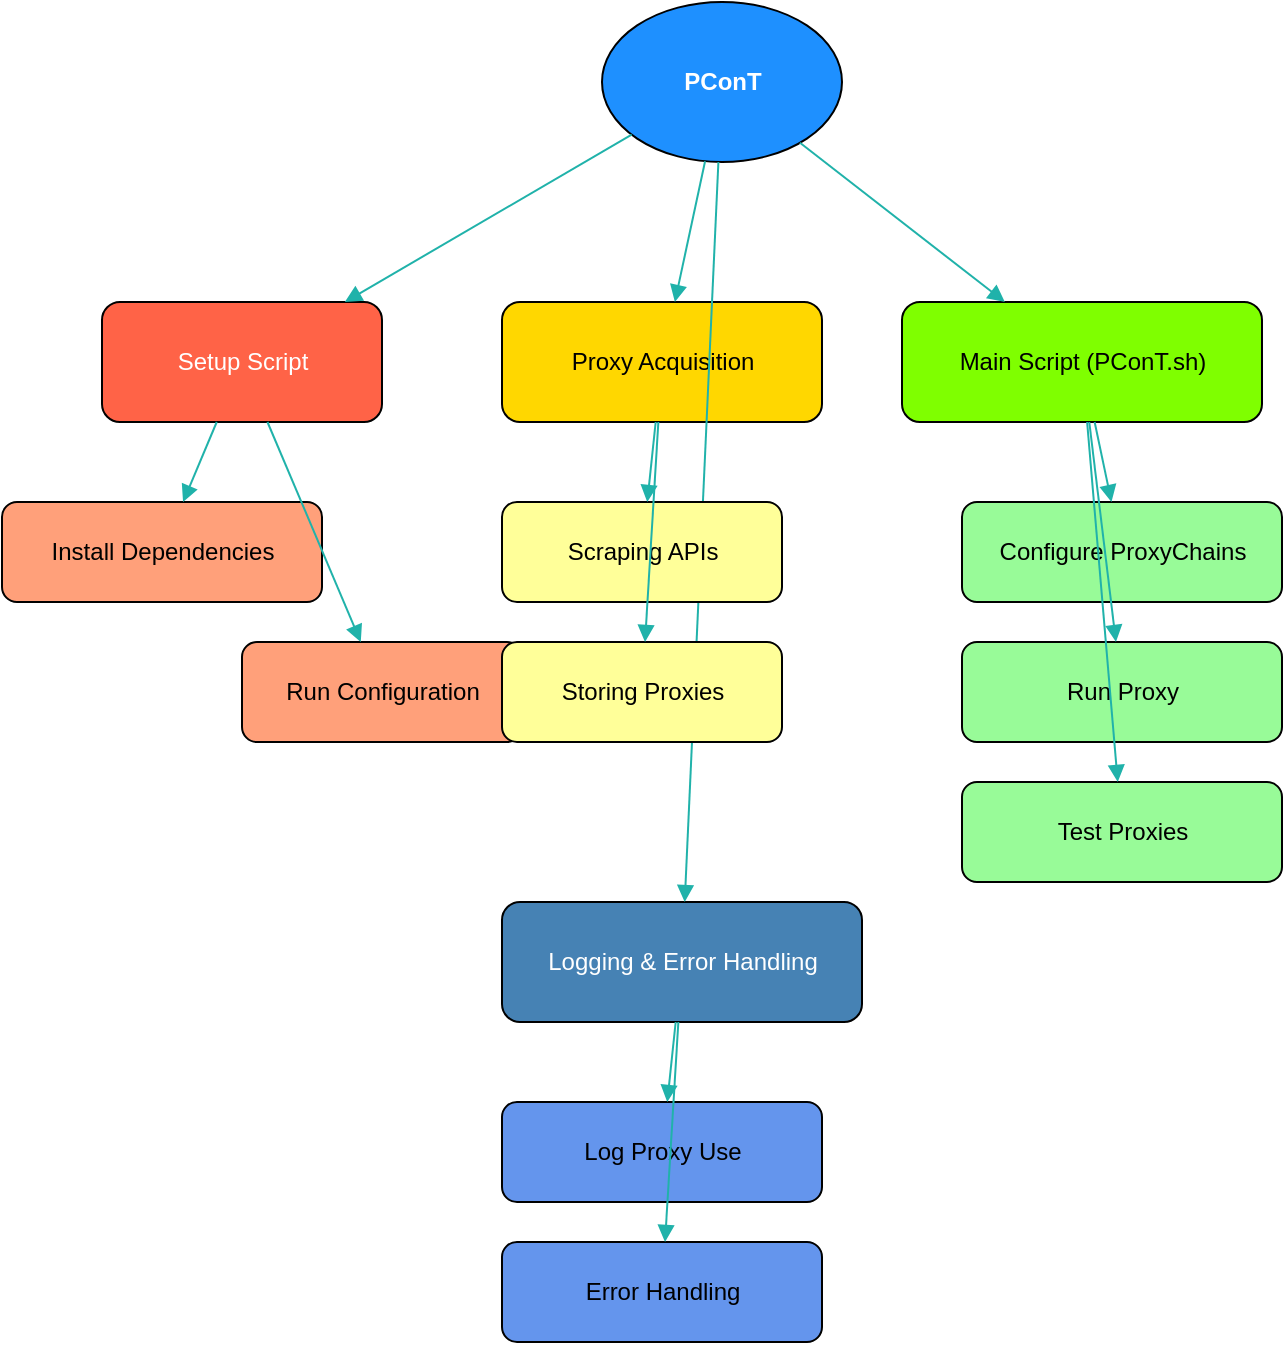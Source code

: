 <?xml version="1.0" encoding="UTF-8"?>
<mxfile version="15.8.7" type="device">
  <diagram id="complexProjectDiagram" name="PConT Complex Project Outline">
    <mxGraphModel dx="1024" dy="768" grid="1" gridSize="10" guides="1" tooltips="1" connect="1" arrows="1" fold="1" page="1" pageScale="1" pageWidth="850" pageHeight="1100" math="0" shadow="0">
      <root>
        <mxCell id="0"/>
        <mxCell id="1" parent="0"/>
        <!-- Main Node -->
        <mxCell id="2" value="PConT" style="ellipse;html=1;fillColor=#1E90FF;fontColor=#FFFFFF;fontStyle=1;" vertex="1" parent="1">
          <mxGeometry x="400" y="50" width="120" height="80" as="geometry"/>
        </mxCell>
        <!-- Functional Nodes -->
        <mxCell id="3" value="Setup Script" style="rounded=1;html=1;fillColor=#FF6347;fontColor=#FFFFFF;" vertex="1" parent="1">
          <mxGeometry x="150" y="200" width="140" height="60" as="geometry"/>
        </mxCell>
        <mxCell id="4" value="Proxy Acquisition" style="rounded=1;html=1;fillColor=#FFD700;fontColor=#000000;" vertex="1" parent="1">
          <mxGeometry x="350" y="200" width="160" height="60" as="geometry"/>
        </mxCell>
        <mxCell id="5" value="Main Script (PConT.sh)" style="rounded=1;html=1;fillColor=#7FFF00;fontColor=#000000;" vertex="1" parent="1">
          <mxGeometry x="550" y="200" width="180" height="60" as="geometry"/>
        </mxCell>
        <mxCell id="6" value="Logging &amp; Error Handling" style="rounded=1;html=1;fillColor=#4682B4;fontColor=#FFFFFF;" vertex="1" parent="1">
          <mxGeometry x="350" y="500" width="180" height="60" as="geometry"/>
        </mxCell>
        <!-- Edges -->
        <mxCell id="7" style="endArrow=block;strokeColor=#20B2AA;" edge="1" parent="1" source="2" target="3">
          <mxGeometry relative="1" as="geometry"/>
        </mxCell>
        <mxCell id="8" style="endArrow=block;strokeColor=#20B2AA;" edge="1" parent="1" source="2" target="4">
          <mxGeometry relative="1" as="geometry"/>
        </mxCell>
        <mxCell id="9" style="endArrow=block;strokeColor=#20B2AA;" edge="1" parent="1" source="2" target="5">
          <mxGeometry relative="1" as="geometry"/>
        </mxCell>
        <mxCell id="10" style="endArrow=block;strokeColor=#20B2AA;" edge="1" parent="1" source="2" target="6">
          <mxGeometry relative="1" as="geometry"/>
        </mxCell>
        <!-- Sub-nodes for Setup Script -->
        <mxCell id="11" value="Install Dependencies" style="rounded=1;html=1;fillColor=#FFA07A;fontColor=#000000;" vertex="1" parent="1">
          <mxGeometry x="100" y="300" width="160" height="50" as="geometry"/>
        </mxCell>
        <mxCell id="12" value="Run Configuration" style="rounded=1;html=1;fillColor=#FFA07A;fontColor=#000000;" vertex="1" parent="1">
          <mxGeometry x="220" y="370" width="140" height="50" as="geometry"/>
        </mxCell>
        <mxCell id="13" style="endArrow=block;strokeColor=#20B2AA;" edge="1" parent="1" source="3" target="11">
          <mxGeometry relative="1" as="geometry"/>
        </mxCell>
        <mxCell id="14" style="endArrow=block;strokeColor=#20B2AA;" edge="1" parent="1" source="3" target="12">
          <mxGeometry relative="1" as="geometry"/>
        </mxCell>
        <!-- Sub-nodes for Proxy Acquisition -->
        <mxCell id="15" value="Scraping APIs" style="rounded=1;html=1;fillColor=#FFFF99;fontColor=#000000;" vertex="1" parent="1">
          <mxGeometry x="350" y="300" width="140" height="50" as="geometry"/>
        </mxCell>
        <mxCell id="16" value="Storing Proxies" style="rounded=1;html=1;fillColor=#FFFF99;fontColor=#000000;" vertex="1" parent="1">
          <mxGeometry x="350" y="370" width="140" height="50" as="geometry"/>
        </mxCell>
        <mxCell id="17" style="endArrow=block;strokeColor=#20B2AA;" edge="1" parent="1" source="4" target="15">
          <mxGeometry relative="1" as="geometry"/>
        </mxCell>
        <mxCell id="18" style="endArrow=block;strokeColor=#20B2AA;" edge="1" parent="1" source="4" target="16">
          <mxGeometry relative="1" as="geometry"/>
        </mxCell>
        <!-- Sub-nodes for Main Script -->
        <mxCell id="19" value="Configure ProxyChains" style="rounded=1;html=1;fillColor=#98FB98;fontColor=#000000;" vertex="1" parent="1">
          <mxGeometry x="580" y="300" width="160" height="50" as="geometry"/>
        </mxCell>
        <mxCell id="20" value="Run Proxy" style="rounded=1;html=1;fillColor=#98FB98;fontColor=#000000;" vertex="1" parent="1">
          <mxGeometry x="580" y="370" width="160" height="50" as="geometry"/>
        </mxCell>
        <mxCell id="21" value="Test Proxies" style="rounded=1;html=1;fillColor=#98FB98;fontColor=#000000;" vertex="1" parent="1">
          <mxGeometry x="580" y="440" width="160" height="50" as="geometry"/>
        </mxCell>
        <mxCell id="22" style="endArrow=block;strokeColor=#20B2AA;" edge="1" parent="1" source="5" target="19">
          <mxGeometry relative="1" as="geometry"/>
        </mxCell>
        <mxCell id="23" style="endArrow=block;strokeColor=#20B2AA;" edge="1" parent="1" source="5" target="20">
          <mxGeometry relative="1" as="geometry"/>
        </mxCell>
        <mxCell id="24" style="endArrow=block;strokeColor=#20B2AA;" edge="1" parent="1" source="5" target="21">
          <mxGeometry relative="1" as="geometry"/>
        </mxCell>
        <!-- Sub-nodes for Logging and Error Handling -->
        <mxCell id="25" value="Log Proxy Use" style="rounded=1;html=1;fillColor=#6495ED;fontColor=#000000;" vertex="1" parent="1">
          <mxGeometry x="350" y="600" width="160" height="50" as="geometry"/>
        </mxCell>
        <mxCell id="26" value="Error Handling" style="rounded=1;html=1;fillColor=#6495ED;fontColor=#000000;" vertex="1" parent="1">
          <mxGeometry x="350" y="670" width="160" height="50" as="geometry"/>
        </mxCell>
        <mxCell id="27" style="endArrow=block;strokeColor=#20B2AA;" edge="1" parent="1" source="6" target="25">
          <mxGeometry relative="1" as="geometry"/>
        </mxCell>
        <mxCell id="28" style="endArrow=block;strokeColor=#20B2AA;" edge="1" parent="1" source="6" target="26">
          <mxGeometry relative="1" as="geometry"/>
        </mxCell>
      </root>
    </mxGraphModel>
 </diagram>
</mxfile>
